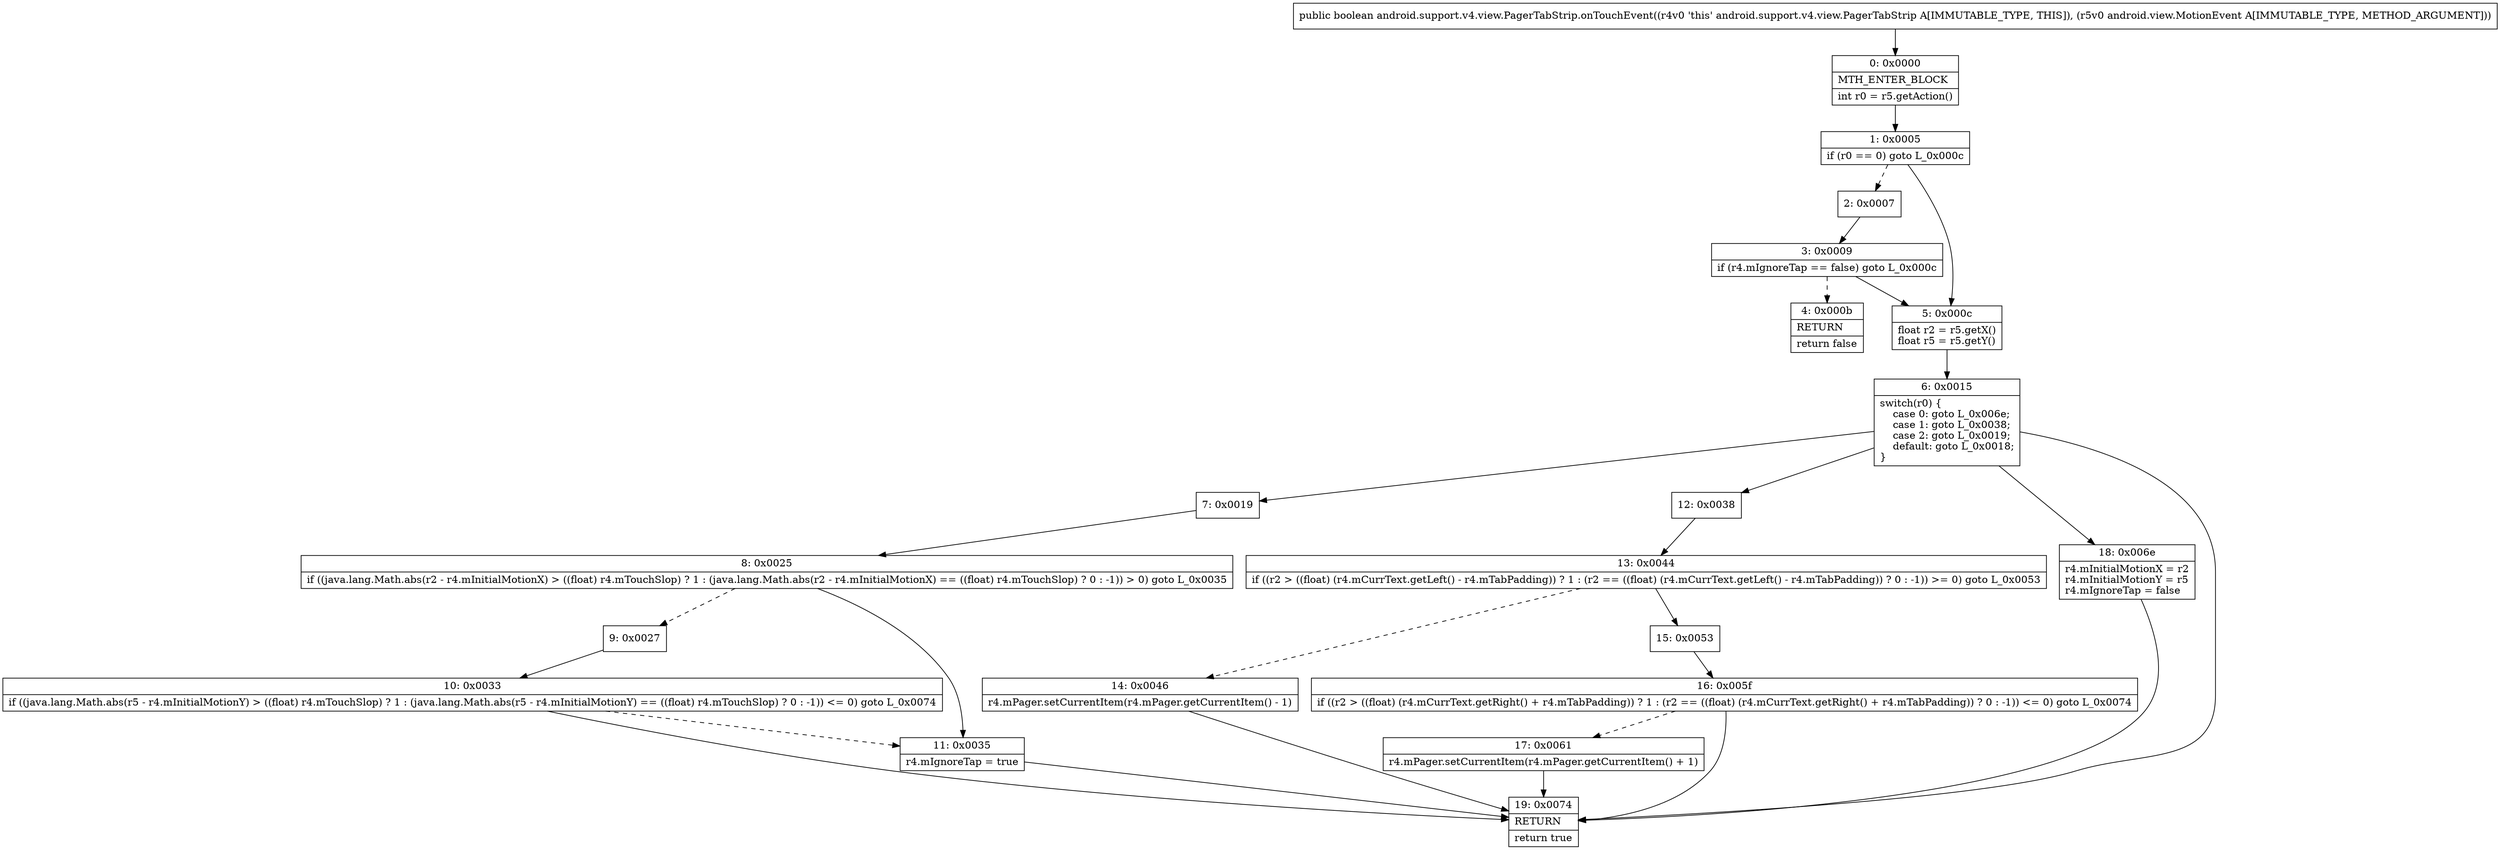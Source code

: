 digraph "CFG forandroid.support.v4.view.PagerTabStrip.onTouchEvent(Landroid\/view\/MotionEvent;)Z" {
Node_0 [shape=record,label="{0\:\ 0x0000|MTH_ENTER_BLOCK\l|int r0 = r5.getAction()\l}"];
Node_1 [shape=record,label="{1\:\ 0x0005|if (r0 == 0) goto L_0x000c\l}"];
Node_2 [shape=record,label="{2\:\ 0x0007}"];
Node_3 [shape=record,label="{3\:\ 0x0009|if (r4.mIgnoreTap == false) goto L_0x000c\l}"];
Node_4 [shape=record,label="{4\:\ 0x000b|RETURN\l|return false\l}"];
Node_5 [shape=record,label="{5\:\ 0x000c|float r2 = r5.getX()\lfloat r5 = r5.getY()\l}"];
Node_6 [shape=record,label="{6\:\ 0x0015|switch(r0) \{\l    case 0: goto L_0x006e;\l    case 1: goto L_0x0038;\l    case 2: goto L_0x0019;\l    default: goto L_0x0018;\l\}\l}"];
Node_7 [shape=record,label="{7\:\ 0x0019}"];
Node_8 [shape=record,label="{8\:\ 0x0025|if ((java.lang.Math.abs(r2 \- r4.mInitialMotionX) \> ((float) r4.mTouchSlop) ? 1 : (java.lang.Math.abs(r2 \- r4.mInitialMotionX) == ((float) r4.mTouchSlop) ? 0 : \-1)) \> 0) goto L_0x0035\l}"];
Node_9 [shape=record,label="{9\:\ 0x0027}"];
Node_10 [shape=record,label="{10\:\ 0x0033|if ((java.lang.Math.abs(r5 \- r4.mInitialMotionY) \> ((float) r4.mTouchSlop) ? 1 : (java.lang.Math.abs(r5 \- r4.mInitialMotionY) == ((float) r4.mTouchSlop) ? 0 : \-1)) \<= 0) goto L_0x0074\l}"];
Node_11 [shape=record,label="{11\:\ 0x0035|r4.mIgnoreTap = true\l}"];
Node_12 [shape=record,label="{12\:\ 0x0038}"];
Node_13 [shape=record,label="{13\:\ 0x0044|if ((r2 \> ((float) (r4.mCurrText.getLeft() \- r4.mTabPadding)) ? 1 : (r2 == ((float) (r4.mCurrText.getLeft() \- r4.mTabPadding)) ? 0 : \-1)) \>= 0) goto L_0x0053\l}"];
Node_14 [shape=record,label="{14\:\ 0x0046|r4.mPager.setCurrentItem(r4.mPager.getCurrentItem() \- 1)\l}"];
Node_15 [shape=record,label="{15\:\ 0x0053}"];
Node_16 [shape=record,label="{16\:\ 0x005f|if ((r2 \> ((float) (r4.mCurrText.getRight() + r4.mTabPadding)) ? 1 : (r2 == ((float) (r4.mCurrText.getRight() + r4.mTabPadding)) ? 0 : \-1)) \<= 0) goto L_0x0074\l}"];
Node_17 [shape=record,label="{17\:\ 0x0061|r4.mPager.setCurrentItem(r4.mPager.getCurrentItem() + 1)\l}"];
Node_18 [shape=record,label="{18\:\ 0x006e|r4.mInitialMotionX = r2\lr4.mInitialMotionY = r5\lr4.mIgnoreTap = false\l}"];
Node_19 [shape=record,label="{19\:\ 0x0074|RETURN\l|return true\l}"];
MethodNode[shape=record,label="{public boolean android.support.v4.view.PagerTabStrip.onTouchEvent((r4v0 'this' android.support.v4.view.PagerTabStrip A[IMMUTABLE_TYPE, THIS]), (r5v0 android.view.MotionEvent A[IMMUTABLE_TYPE, METHOD_ARGUMENT])) }"];
MethodNode -> Node_0;
Node_0 -> Node_1;
Node_1 -> Node_2[style=dashed];
Node_1 -> Node_5;
Node_2 -> Node_3;
Node_3 -> Node_4[style=dashed];
Node_3 -> Node_5;
Node_5 -> Node_6;
Node_6 -> Node_7;
Node_6 -> Node_12;
Node_6 -> Node_18;
Node_6 -> Node_19;
Node_7 -> Node_8;
Node_8 -> Node_9[style=dashed];
Node_8 -> Node_11;
Node_9 -> Node_10;
Node_10 -> Node_11[style=dashed];
Node_10 -> Node_19;
Node_11 -> Node_19;
Node_12 -> Node_13;
Node_13 -> Node_14[style=dashed];
Node_13 -> Node_15;
Node_14 -> Node_19;
Node_15 -> Node_16;
Node_16 -> Node_17[style=dashed];
Node_16 -> Node_19;
Node_17 -> Node_19;
Node_18 -> Node_19;
}

